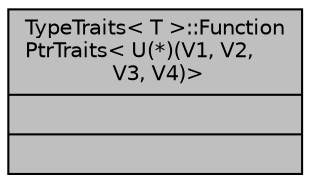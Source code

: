 digraph "TypeTraits&lt; T &gt;::FunctionPtrTraits&lt; U(*)(V1, V2, V3, V4)&gt;"
{
  edge [fontname="Helvetica",fontsize="10",labelfontname="Helvetica",labelfontsize="10"];
  node [fontname="Helvetica",fontsize="10",shape=record];
  Node1 [label="{TypeTraits\< T \>::Function\lPtrTraits\< U(*)(V1, V2,\l V3, V4)\>\n||}",height=0.2,width=0.4,color="black", fillcolor="grey75", style="filled", fontcolor="black"];
}
